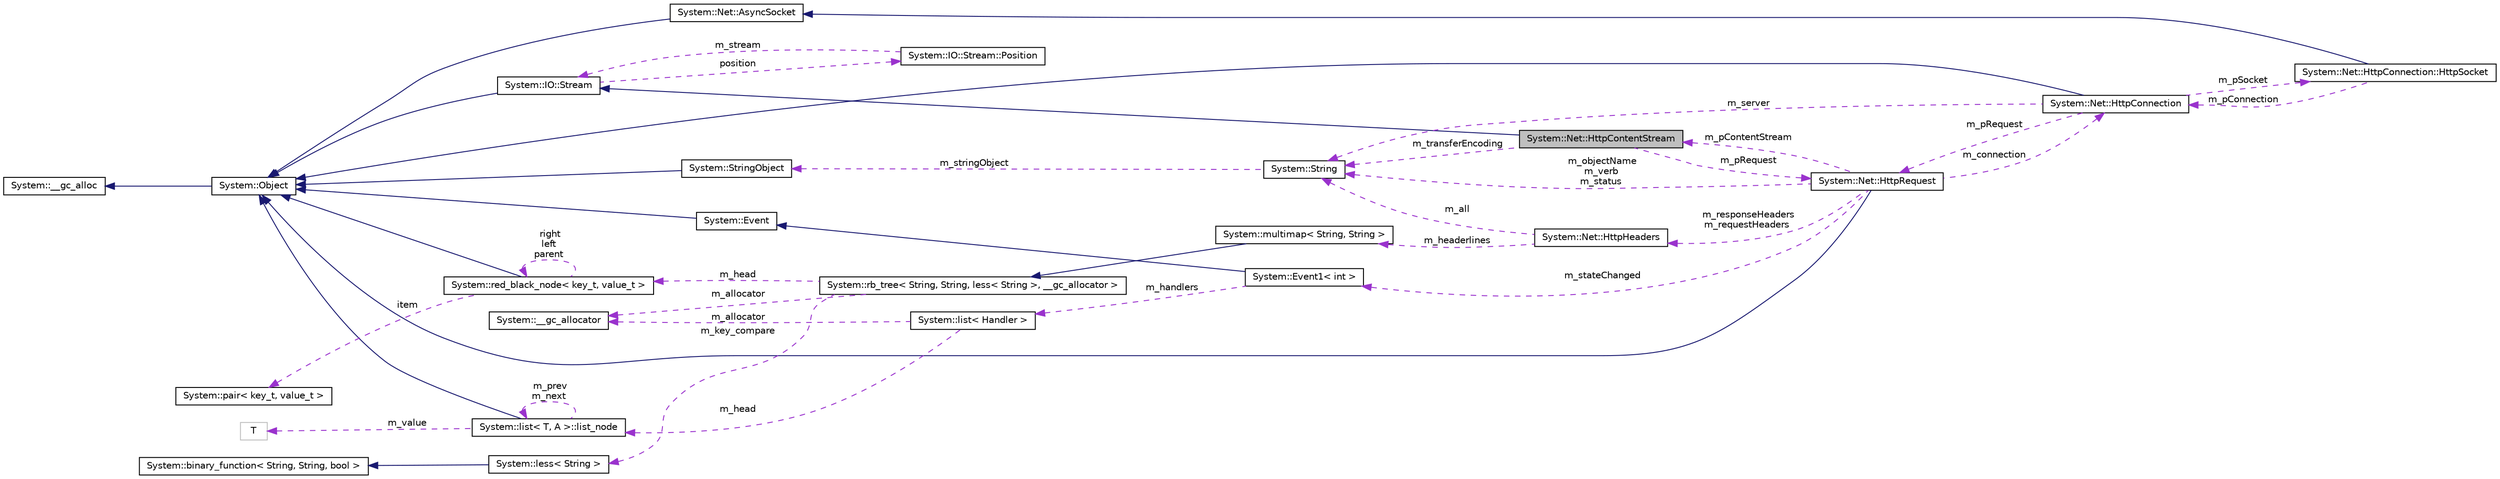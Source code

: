 digraph G
{
  edge [fontname="Helvetica",fontsize="10",labelfontname="Helvetica",labelfontsize="10"];
  node [fontname="Helvetica",fontsize="10",shape=record];
  rankdir="LR";
  Node1 [label="System::Net::HttpContentStream",height=0.2,width=0.4,color="black", fillcolor="grey75", style="filled" fontcolor="black"];
  Node2 -> Node1 [dir="back",color="midnightblue",fontsize="10",style="solid",fontname="Helvetica"];
  Node2 [label="System::IO::Stream",height=0.2,width=0.4,color="black", fillcolor="white", style="filled",URL="$class_system_1_1_i_o_1_1_stream.html"];
  Node3 -> Node2 [dir="back",color="midnightblue",fontsize="10",style="solid",fontname="Helvetica"];
  Node3 [label="System::Object",height=0.2,width=0.4,color="black", fillcolor="white", style="filled",URL="$class_system_1_1_object.html"];
  Node4 -> Node3 [dir="back",color="midnightblue",fontsize="10",style="solid",fontname="Helvetica"];
  Node4 [label="System::__gc_alloc",height=0.2,width=0.4,color="black", fillcolor="white", style="filled",URL="$class_system_1_1____gc__alloc.html"];
  Node5 -> Node2 [dir="back",color="darkorchid3",fontsize="10",style="dashed",label=" position" ,fontname="Helvetica"];
  Node5 [label="System::IO::Stream::Position",height=0.2,width=0.4,color="black", fillcolor="white", style="filled",URL="$class_system_1_1_i_o_1_1_stream_1_1_position.html"];
  Node2 -> Node5 [dir="back",color="darkorchid3",fontsize="10",style="dashed",label=" m_stream" ,fontname="Helvetica"];
  Node6 -> Node1 [dir="back",color="darkorchid3",fontsize="10",style="dashed",label=" m_pRequest" ,fontname="Helvetica"];
  Node6 [label="System::Net::HttpRequest",height=0.2,width=0.4,color="black", fillcolor="white", style="filled",URL="$class_system_1_1_net_1_1_http_request.html"];
  Node3 -> Node6 [dir="back",color="midnightblue",fontsize="10",style="solid",fontname="Helvetica"];
  Node7 -> Node6 [dir="back",color="darkorchid3",fontsize="10",style="dashed",label=" m_connection" ,fontname="Helvetica"];
  Node7 [label="System::Net::HttpConnection",height=0.2,width=0.4,color="black", fillcolor="white", style="filled",URL="$class_system_1_1_net_1_1_http_connection.html"];
  Node3 -> Node7 [dir="back",color="midnightblue",fontsize="10",style="solid",fontname="Helvetica"];
  Node8 -> Node7 [dir="back",color="darkorchid3",fontsize="10",style="dashed",label=" m_pSocket" ,fontname="Helvetica"];
  Node8 [label="System::Net::HttpConnection::HttpSocket",height=0.2,width=0.4,color="black", fillcolor="white", style="filled",URL="$class_system_1_1_net_1_1_http_connection_1_1_http_socket.html"];
  Node9 -> Node8 [dir="back",color="midnightblue",fontsize="10",style="solid",fontname="Helvetica"];
  Node9 [label="System::Net::AsyncSocket",height=0.2,width=0.4,color="black", fillcolor="white", style="filled",URL="$class_system_1_1_net_1_1_async_socket.html"];
  Node3 -> Node9 [dir="back",color="midnightblue",fontsize="10",style="solid",fontname="Helvetica"];
  Node7 -> Node8 [dir="back",color="darkorchid3",fontsize="10",style="dashed",label=" m_pConnection" ,fontname="Helvetica"];
  Node6 -> Node7 [dir="back",color="darkorchid3",fontsize="10",style="dashed",label=" m_pRequest" ,fontname="Helvetica"];
  Node10 -> Node7 [dir="back",color="darkorchid3",fontsize="10",style="dashed",label=" m_server" ,fontname="Helvetica"];
  Node10 [label="System::String",height=0.2,width=0.4,color="black", fillcolor="white", style="filled",URL="$class_system_1_1_string.html"];
  Node11 -> Node10 [dir="back",color="darkorchid3",fontsize="10",style="dashed",label=" m_stringObject" ,fontname="Helvetica"];
  Node11 [label="System::StringObject",height=0.2,width=0.4,color="black", fillcolor="white", style="filled",URL="$class_system_1_1_string_object.html"];
  Node3 -> Node11 [dir="back",color="midnightblue",fontsize="10",style="solid",fontname="Helvetica"];
  Node12 -> Node6 [dir="back",color="darkorchid3",fontsize="10",style="dashed",label=" m_stateChanged" ,fontname="Helvetica"];
  Node12 [label="System::Event1\< int \>",height=0.2,width=0.4,color="black", fillcolor="white", style="filled",URL="$class_system_1_1_event1.html"];
  Node13 -> Node12 [dir="back",color="midnightblue",fontsize="10",style="solid",fontname="Helvetica"];
  Node13 [label="System::Event",height=0.2,width=0.4,color="black", fillcolor="white", style="filled",URL="$class_system_1_1_event.html"];
  Node3 -> Node13 [dir="back",color="midnightblue",fontsize="10",style="solid",fontname="Helvetica"];
  Node14 -> Node12 [dir="back",color="darkorchid3",fontsize="10",style="dashed",label=" m_handlers" ,fontname="Helvetica"];
  Node14 [label="System::list\< Handler \>",height=0.2,width=0.4,color="black", fillcolor="white", style="filled",URL="$class_system_1_1list.html"];
  Node15 -> Node14 [dir="back",color="darkorchid3",fontsize="10",style="dashed",label=" m_allocator" ,fontname="Helvetica"];
  Node15 [label="System::__gc_allocator",height=0.2,width=0.4,color="black", fillcolor="white", style="filled",URL="$class_system_1_1____gc__allocator.html"];
  Node16 -> Node14 [dir="back",color="darkorchid3",fontsize="10",style="dashed",label=" m_head" ,fontname="Helvetica"];
  Node16 [label="System::list\< T, A \>::list_node",height=0.2,width=0.4,color="black", fillcolor="white", style="filled",URL="$class_system_1_1list_1_1list__node.html"];
  Node3 -> Node16 [dir="back",color="midnightblue",fontsize="10",style="solid",fontname="Helvetica"];
  Node16 -> Node16 [dir="back",color="darkorchid3",fontsize="10",style="dashed",label=" m_prev\nm_next" ,fontname="Helvetica"];
  Node17 -> Node16 [dir="back",color="darkorchid3",fontsize="10",style="dashed",label=" m_value" ,fontname="Helvetica"];
  Node17 [label="T",height=0.2,width=0.4,color="grey75", fillcolor="white", style="filled"];
  Node1 -> Node6 [dir="back",color="darkorchid3",fontsize="10",style="dashed",label=" m_pContentStream" ,fontname="Helvetica"];
  Node18 -> Node6 [dir="back",color="darkorchid3",fontsize="10",style="dashed",label=" m_responseHeaders\nm_requestHeaders" ,fontname="Helvetica"];
  Node18 [label="System::Net::HttpHeaders",height=0.2,width=0.4,color="black", fillcolor="white", style="filled",URL="$class_system_1_1_net_1_1_http_headers.html"];
  Node19 -> Node18 [dir="back",color="darkorchid3",fontsize="10",style="dashed",label=" m_headerlines" ,fontname="Helvetica"];
  Node19 [label="System::multimap\< String, String \>",height=0.2,width=0.4,color="black", fillcolor="white", style="filled",URL="$class_system_1_1multimap.html"];
  Node20 -> Node19 [dir="back",color="midnightblue",fontsize="10",style="solid",fontname="Helvetica"];
  Node20 [label="System::rb_tree\< String, String, less\< String \>, __gc_allocator \>",height=0.2,width=0.4,color="black", fillcolor="white", style="filled",URL="$class_system_1_1rb__tree.html"];
  Node15 -> Node20 [dir="back",color="darkorchid3",fontsize="10",style="dashed",label=" m_allocator" ,fontname="Helvetica"];
  Node21 -> Node20 [dir="back",color="darkorchid3",fontsize="10",style="dashed",label=" m_key_compare" ,fontname="Helvetica"];
  Node21 [label="System::less\< String \>",height=0.2,width=0.4,color="black", fillcolor="white", style="filled",URL="$class_system_1_1less_3_01_string_01_4.html"];
  Node22 -> Node21 [dir="back",color="midnightblue",fontsize="10",style="solid",fontname="Helvetica"];
  Node22 [label="System::binary_function\< String, String, bool \>",height=0.2,width=0.4,color="black", fillcolor="white", style="filled",URL="$class_system_1_1binary__function.html"];
  Node23 -> Node20 [dir="back",color="darkorchid3",fontsize="10",style="dashed",label=" m_head" ,fontname="Helvetica"];
  Node23 [label="System::red_black_node\< key_t, value_t \>",height=0.2,width=0.4,color="black", fillcolor="white", style="filled",URL="$class_system_1_1red__black__node.html"];
  Node3 -> Node23 [dir="back",color="midnightblue",fontsize="10",style="solid",fontname="Helvetica"];
  Node23 -> Node23 [dir="back",color="darkorchid3",fontsize="10",style="dashed",label=" right\nleft\nparent" ,fontname="Helvetica"];
  Node24 -> Node23 [dir="back",color="darkorchid3",fontsize="10",style="dashed",label=" item" ,fontname="Helvetica"];
  Node24 [label="System::pair\< key_t, value_t \>",height=0.2,width=0.4,color="black", fillcolor="white", style="filled",URL="$class_system_1_1pair.html"];
  Node10 -> Node18 [dir="back",color="darkorchid3",fontsize="10",style="dashed",label=" m_all" ,fontname="Helvetica"];
  Node10 -> Node6 [dir="back",color="darkorchid3",fontsize="10",style="dashed",label=" m_objectName\nm_verb\nm_status" ,fontname="Helvetica"];
  Node10 -> Node1 [dir="back",color="darkorchid3",fontsize="10",style="dashed",label=" m_transferEncoding" ,fontname="Helvetica"];
}
